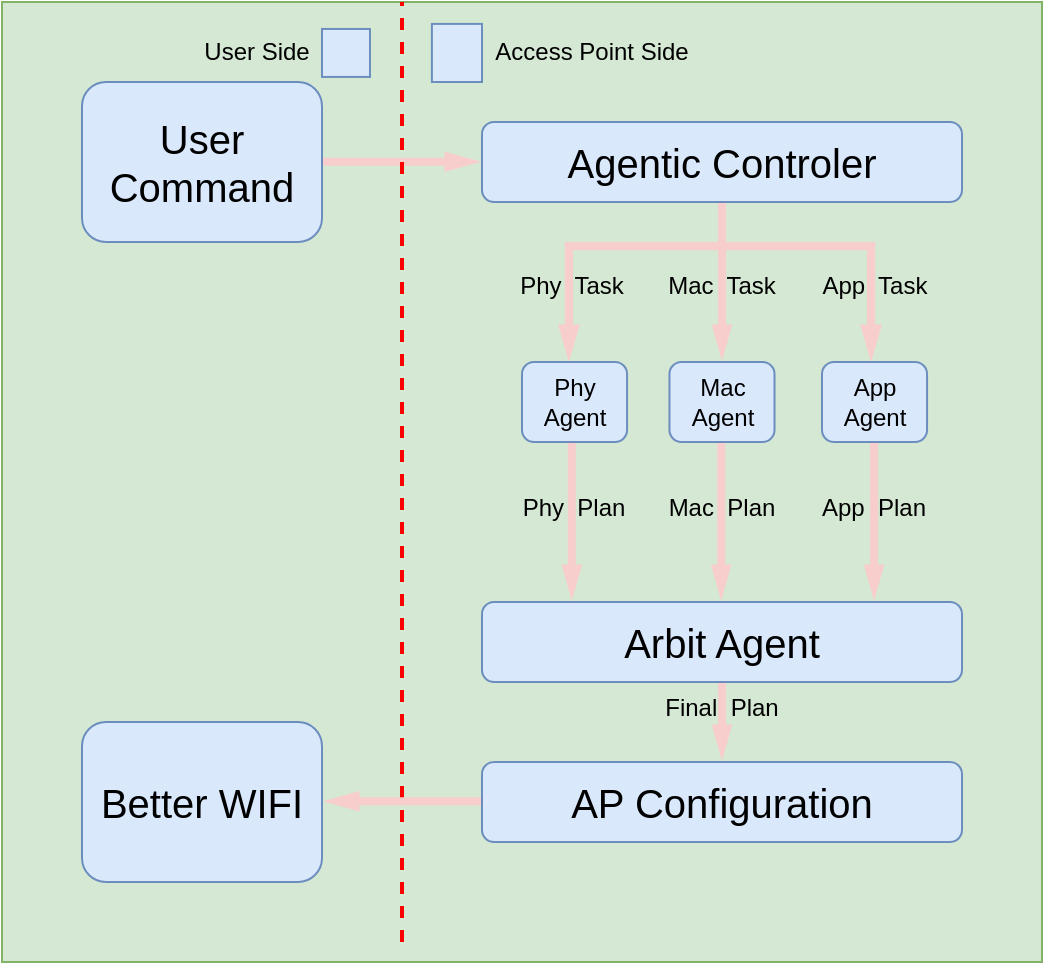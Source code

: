 <mxfile version="27.0.6">
  <diagram id="prtHgNgQTEPvFCAcTncT" name="Page-1">
    <mxGraphModel dx="536" dy="381" grid="1" gridSize="10" guides="1" tooltips="1" connect="1" arrows="1" fold="1" page="1" pageScale="1" pageWidth="827" pageHeight="1169" math="0" shadow="0">
      <root>
        <mxCell id="0" />
        <mxCell id="1" parent="0" />
        <mxCell id="IRpuZfnpYJztKrdek_so-10" value="" style="rounded=0;whiteSpace=wrap;html=1;fillColor=#d5e8d4;strokeColor=#82b366;" parent="1" vertex="1">
          <mxGeometry x="40" y="540" width="520" height="480" as="geometry" />
        </mxCell>
        <mxCell id="IRpuZfnpYJztKrdek_so-3" value="&lt;font style=&quot;font-size: 20px;&quot;&gt;User&lt;/font&gt;&lt;div&gt;&lt;font style=&quot;font-size: 20px;&quot;&gt;Command&lt;/font&gt;&lt;/div&gt;" style="rounded=1;whiteSpace=wrap;html=1;fillColor=#dae8fc;strokeColor=#6c8ebf;" parent="1" vertex="1">
          <mxGeometry x="80" y="580" width="120" height="80" as="geometry" />
        </mxCell>
        <mxCell id="IRpuZfnpYJztKrdek_so-5" value="" style="shape=flexArrow;endArrow=classic;html=1;rounded=0;width=4;endSize=5.758;endWidth=5.292;fillColor=#f8cecc;strokeColor=none;" parent="1" edge="1">
          <mxGeometry width="50" height="50" relative="1" as="geometry">
            <mxPoint x="200" y="619.86" as="sourcePoint" />
            <mxPoint x="280" y="619.86" as="targetPoint" />
          </mxGeometry>
        </mxCell>
        <mxCell id="IRpuZfnpYJztKrdek_so-8" value="&lt;font style=&quot;font-size: 20px;&quot;&gt;Agentic Controler&lt;/font&gt;" style="rounded=1;whiteSpace=wrap;html=1;fillColor=#dae8fc;strokeColor=#6c8ebf;" parent="1" vertex="1">
          <mxGeometry x="280" y="600" width="240" height="40" as="geometry" />
        </mxCell>
        <mxCell id="IRpuZfnpYJztKrdek_so-9" value="" style="endArrow=none;dashed=1;html=1;strokeWidth=2;rounded=0;strokeColor=#FF0000;" parent="1" edge="1">
          <mxGeometry width="50" height="50" relative="1" as="geometry">
            <mxPoint x="240" y="1010" as="sourcePoint" />
            <mxPoint x="240" y="540" as="targetPoint" />
          </mxGeometry>
        </mxCell>
        <mxCell id="IRpuZfnpYJztKrdek_so-11" value="User Side" style="text;html=1;align=center;verticalAlign=middle;whiteSpace=wrap;rounded=0;" parent="1" vertex="1">
          <mxGeometry x="140" y="555.97" width="55" height="19" as="geometry" />
        </mxCell>
        <mxCell id="IRpuZfnpYJztKrdek_so-12" value="" style="points=[];aspect=fixed;html=1;align=center;shadow=0;dashed=0;fillColor=#dae8fc;strokeColor=#6c8ebf;shape=mxgraph.alibaba_cloud.csas_cloud_security_access_service;" parent="1" vertex="1">
          <mxGeometry x="254.95" y="550.95" width="25.05" height="29.05" as="geometry" />
        </mxCell>
        <mxCell id="IRpuZfnpYJztKrdek_so-13" value="Access Point Side" style="text;html=1;align=center;verticalAlign=middle;whiteSpace=wrap;rounded=0;" parent="1" vertex="1">
          <mxGeometry x="280" y="555.97" width="110" height="19" as="geometry" />
        </mxCell>
        <mxCell id="IRpuZfnpYJztKrdek_so-14" value="" style="points=[];aspect=fixed;html=1;align=center;shadow=0;dashed=0;fillColor=#dae8fc;strokeColor=#6c8ebf;shape=mxgraph.alibaba_cloud.user;" parent="1" vertex="1">
          <mxGeometry x="200" y="553.48" width="23.99" height="23.99" as="geometry" />
        </mxCell>
        <mxCell id="IRpuZfnpYJztKrdek_so-15" value="" style="html=1;shadow=0;dashed=0;align=center;verticalAlign=middle;shape=mxgraph.arrows2.bendArrow;dy=2.06;dx=18.79;notch=0;arrowHead=10.94;rounded=0;flipH=1;flipV=1;direction=north;fillColor=#f8cecc;strokeColor=none;" parent="1" vertex="1">
          <mxGeometry x="400" y="660" width="80" height="60" as="geometry" />
        </mxCell>
        <mxCell id="IRpuZfnpYJztKrdek_so-16" value="" style="shape=flexArrow;endArrow=classic;html=1;rounded=0;width=4;endSize=5.758;endWidth=5.292;fillColor=#f8cecc;strokeColor=none;exitX=0.5;exitY=1;exitDx=0;exitDy=0;" parent="1" source="IRpuZfnpYJztKrdek_so-8" edge="1">
          <mxGeometry width="50" height="50" relative="1" as="geometry">
            <mxPoint x="390" y="660.003" as="sourcePoint" />
            <mxPoint x="400" y="720" as="targetPoint" />
          </mxGeometry>
        </mxCell>
        <mxCell id="IRpuZfnpYJztKrdek_so-17" value="" style="html=1;shadow=0;dashed=0;align=center;verticalAlign=middle;shape=mxgraph.arrows2.bendArrow;dy=2.06;dx=18.79;notch=0;arrowHead=10.94;rounded=0;flipH=0;flipV=1;direction=north;fillColor=#f8cecc;strokeColor=none;" parent="1" vertex="1">
          <mxGeometry x="318" y="660" width="80" height="60" as="geometry" />
        </mxCell>
        <mxCell id="IRpuZfnpYJztKrdek_so-18" value="Mac&lt;div&gt;Agent&lt;/div&gt;" style="rounded=1;whiteSpace=wrap;html=1;fillColor=#dae8fc;strokeColor=#6c8ebf;" parent="1" vertex="1">
          <mxGeometry x="373.73" y="720" width="52.53" height="40" as="geometry" />
        </mxCell>
        <mxCell id="IRpuZfnpYJztKrdek_so-19" value="App&lt;div&gt;Agent&lt;/div&gt;" style="rounded=1;whiteSpace=wrap;html=1;fillColor=#dae8fc;strokeColor=#6c8ebf;" parent="1" vertex="1">
          <mxGeometry x="450" y="720" width="52.53" height="40" as="geometry" />
        </mxCell>
        <mxCell id="IRpuZfnpYJztKrdek_so-20" value="Phy&lt;br&gt;&lt;div&gt;Agent&lt;/div&gt;" style="rounded=1;whiteSpace=wrap;html=1;fillColor=#dae8fc;strokeColor=#6c8ebf;" parent="1" vertex="1">
          <mxGeometry x="300" y="720" width="52.53" height="40" as="geometry" />
        </mxCell>
        <mxCell id="IRpuZfnpYJztKrdek_so-22" value="" style="shape=flexArrow;endArrow=classic;html=1;rounded=0;width=4;endSize=5.758;endWidth=5.292;fillColor=#f8cecc;strokeColor=none;exitX=0.5;exitY=1;exitDx=0;exitDy=0;" parent="1" edge="1">
          <mxGeometry width="50" height="50" relative="1" as="geometry">
            <mxPoint x="399.59" y="760" as="sourcePoint" />
            <mxPoint x="399.59" y="840" as="targetPoint" />
          </mxGeometry>
        </mxCell>
        <mxCell id="IRpuZfnpYJztKrdek_so-26" value="&lt;font style=&quot;font-size: 20px;&quot;&gt;Arbit Agent&lt;/font&gt;" style="rounded=1;whiteSpace=wrap;html=1;fillColor=#dae8fc;strokeColor=#6c8ebf;" parent="1" vertex="1">
          <mxGeometry x="280" y="840" width="240" height="40" as="geometry" />
        </mxCell>
        <mxCell id="IRpuZfnpYJztKrdek_so-27" value="Phy&amp;nbsp; Task" style="text;html=1;align=center;verticalAlign=middle;whiteSpace=wrap;rounded=0;" parent="1" vertex="1">
          <mxGeometry x="298.26" y="669" width="53.74" height="25" as="geometry" />
        </mxCell>
        <mxCell id="IRpuZfnpYJztKrdek_so-28" value="Mac&amp;nbsp; Task" style="text;html=1;align=center;verticalAlign=middle;whiteSpace=wrap;rounded=0;" parent="1" vertex="1">
          <mxGeometry x="371.87" y="669" width="56.27" height="25" as="geometry" />
        </mxCell>
        <mxCell id="IRpuZfnpYJztKrdek_so-29" value="App&amp;nbsp; Task" style="text;html=1;align=center;verticalAlign=middle;whiteSpace=wrap;rounded=0;" parent="1" vertex="1">
          <mxGeometry x="445.66" y="669" width="61.21" height="25" as="geometry" />
        </mxCell>
        <mxCell id="IRpuZfnpYJztKrdek_so-31" value="" style="shape=flexArrow;endArrow=classic;html=1;rounded=0;width=4;endSize=5.758;endWidth=5.292;fillColor=#f8cecc;strokeColor=none;exitX=0.5;exitY=1;exitDx=0;exitDy=0;" parent="1" edge="1">
          <mxGeometry width="50" height="50" relative="1" as="geometry">
            <mxPoint x="400" y="880" as="sourcePoint" />
            <mxPoint x="400" y="920" as="targetPoint" />
          </mxGeometry>
        </mxCell>
        <mxCell id="IRpuZfnpYJztKrdek_so-32" value="&lt;font style=&quot;font-size: 20px;&quot;&gt;AP Configuration&lt;/font&gt;" style="rounded=1;whiteSpace=wrap;html=1;fillColor=#dae8fc;strokeColor=#6c8ebf;" parent="1" vertex="1">
          <mxGeometry x="280" y="920" width="240" height="40" as="geometry" />
        </mxCell>
        <mxCell id="IRpuZfnpYJztKrdek_so-33" value="Final&amp;nbsp; Plan" style="text;html=1;align=center;verticalAlign=middle;whiteSpace=wrap;rounded=0;" parent="1" vertex="1">
          <mxGeometry x="365.92" y="880" width="68.14" height="25" as="geometry" />
        </mxCell>
        <mxCell id="IRpuZfnpYJztKrdek_so-34" value="" style="shape=flexArrow;endArrow=classic;html=1;rounded=0;width=4;endSize=5.758;endWidth=5.292;fillColor=#f8cecc;strokeColor=none;exitX=0.5;exitY=1;exitDx=0;exitDy=0;" parent="1" edge="1">
          <mxGeometry width="50" height="50" relative="1" as="geometry">
            <mxPoint x="324.89" y="760" as="sourcePoint" />
            <mxPoint x="324.89" y="840" as="targetPoint" />
          </mxGeometry>
        </mxCell>
        <mxCell id="IRpuZfnpYJztKrdek_so-35" value="" style="shape=flexArrow;endArrow=classic;html=1;rounded=0;width=4;endSize=5.758;endWidth=5.292;fillColor=#f8cecc;strokeColor=none;exitX=0.5;exitY=1;exitDx=0;exitDy=0;" parent="1" edge="1">
          <mxGeometry width="50" height="50" relative="1" as="geometry">
            <mxPoint x="476.03" y="760" as="sourcePoint" />
            <mxPoint x="476.03" y="840" as="targetPoint" />
          </mxGeometry>
        </mxCell>
        <mxCell id="UshCN3OT18-O5CNV3XJl-1" value="Phy&amp;nbsp; Plan" style="text;html=1;align=center;verticalAlign=middle;whiteSpace=wrap;rounded=0;" vertex="1" parent="1">
          <mxGeometry x="292.2" y="780" width="68.14" height="25" as="geometry" />
        </mxCell>
        <mxCell id="UshCN3OT18-O5CNV3XJl-4" value="Mac&amp;nbsp; Plan" style="text;html=1;align=center;verticalAlign=middle;whiteSpace=wrap;rounded=0;" vertex="1" parent="1">
          <mxGeometry x="365.92" y="780" width="68.14" height="25" as="geometry" />
        </mxCell>
        <mxCell id="UshCN3OT18-O5CNV3XJl-5" value="App&amp;nbsp; Plan" style="text;html=1;align=center;verticalAlign=middle;whiteSpace=wrap;rounded=0;" vertex="1" parent="1">
          <mxGeometry x="442.2" y="780" width="68.14" height="25" as="geometry" />
        </mxCell>
        <mxCell id="UshCN3OT18-O5CNV3XJl-6" value="" style="shape=flexArrow;endArrow=classic;html=1;rounded=0;width=4;endSize=5.758;endWidth=5.292;fillColor=#f8cecc;strokeColor=none;" edge="1" parent="1">
          <mxGeometry width="50" height="50" relative="1" as="geometry">
            <mxPoint x="280" y="939.66" as="sourcePoint" />
            <mxPoint x="200" y="939.66" as="targetPoint" />
          </mxGeometry>
        </mxCell>
        <mxCell id="UshCN3OT18-O5CNV3XJl-7" value="&lt;font style=&quot;font-size: 20px;&quot;&gt;Better WIFI&lt;/font&gt;" style="rounded=1;whiteSpace=wrap;html=1;fillColor=#dae8fc;strokeColor=#6c8ebf;" vertex="1" parent="1">
          <mxGeometry x="80" y="900" width="120" height="80" as="geometry" />
        </mxCell>
      </root>
    </mxGraphModel>
  </diagram>
</mxfile>
